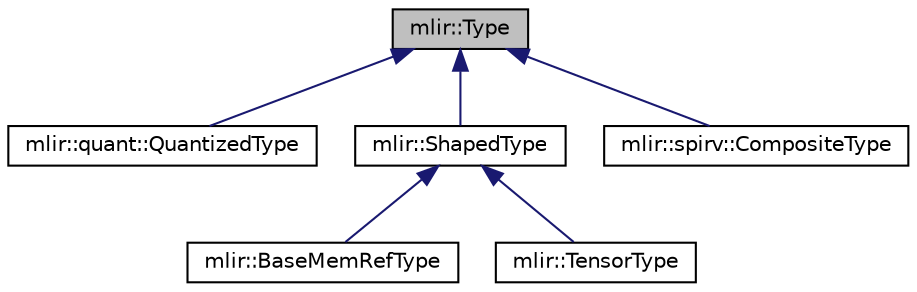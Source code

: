 digraph "mlir::Type"
{
  bgcolor="transparent";
  edge [fontname="Helvetica",fontsize="10",labelfontname="Helvetica",labelfontsize="10"];
  node [fontname="Helvetica",fontsize="10",shape=record];
  Node0 [label="mlir::Type",height=0.2,width=0.4,color="black", fillcolor="grey75", style="filled", fontcolor="black"];
  Node0 -> Node1 [dir="back",color="midnightblue",fontsize="10",style="solid",fontname="Helvetica"];
  Node1 [label="mlir::quant::QuantizedType",height=0.2,width=0.4,color="black",URL="$classmlir_1_1quant_1_1QuantizedType.html",tooltip="Base class for all quantized types known to this dialect. "];
  Node0 -> Node2 [dir="back",color="midnightblue",fontsize="10",style="solid",fontname="Helvetica"];
  Node2 [label="mlir::ShapedType",height=0.2,width=0.4,color="black",URL="$classmlir_1_1ShapedType.html",tooltip="This is a common base class between Vector, UnrankedTensor, RankedTensor, and MemRef types because th..."];
  Node2 -> Node3 [dir="back",color="midnightblue",fontsize="10",style="solid",fontname="Helvetica"];
  Node3 [label="mlir::BaseMemRefType",height=0.2,width=0.4,color="black",URL="$classmlir_1_1BaseMemRefType.html",tooltip="Base MemRef for Ranked and Unranked variants. "];
  Node2 -> Node4 [dir="back",color="midnightblue",fontsize="10",style="solid",fontname="Helvetica"];
  Node4 [label="mlir::TensorType",height=0.2,width=0.4,color="black",URL="$classmlir_1_1TensorType.html",tooltip="Tensor types represent multi-dimensional arrays, and have two variants: RankedTensorType and Unranked..."];
  Node0 -> Node5 [dir="back",color="midnightblue",fontsize="10",style="solid",fontname="Helvetica"];
  Node5 [label="mlir::spirv::CompositeType",height=0.2,width=0.4,color="black",URL="$classmlir_1_1spirv_1_1CompositeType.html"];
}
